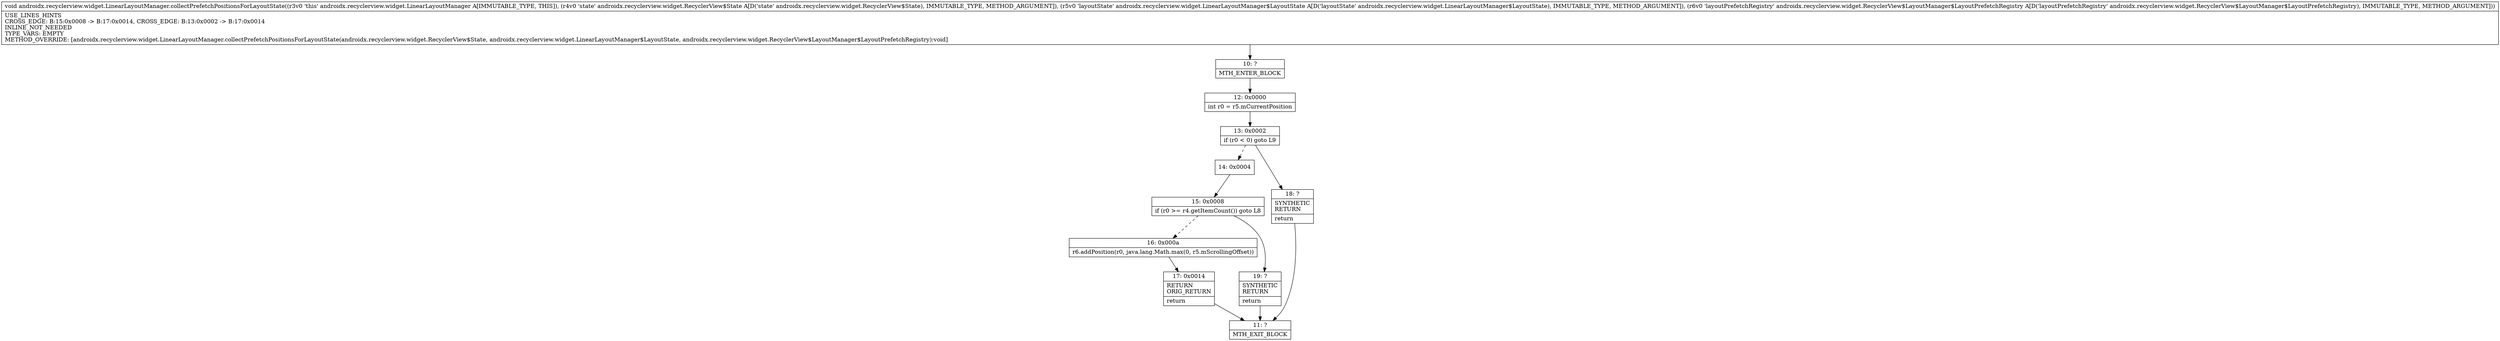 digraph "CFG forandroidx.recyclerview.widget.LinearLayoutManager.collectPrefetchPositionsForLayoutState(Landroidx\/recyclerview\/widget\/RecyclerView$State;Landroidx\/recyclerview\/widget\/LinearLayoutManager$LayoutState;Landroidx\/recyclerview\/widget\/RecyclerView$LayoutManager$LayoutPrefetchRegistry;)V" {
Node_10 [shape=record,label="{10\:\ ?|MTH_ENTER_BLOCK\l}"];
Node_12 [shape=record,label="{12\:\ 0x0000|int r0 = r5.mCurrentPosition\l}"];
Node_13 [shape=record,label="{13\:\ 0x0002|if (r0 \< 0) goto L9\l}"];
Node_14 [shape=record,label="{14\:\ 0x0004}"];
Node_15 [shape=record,label="{15\:\ 0x0008|if (r0 \>= r4.getItemCount()) goto L8\l}"];
Node_16 [shape=record,label="{16\:\ 0x000a|r6.addPosition(r0, java.lang.Math.max(0, r5.mScrollingOffset))\l}"];
Node_17 [shape=record,label="{17\:\ 0x0014|RETURN\lORIG_RETURN\l|return\l}"];
Node_11 [shape=record,label="{11\:\ ?|MTH_EXIT_BLOCK\l}"];
Node_19 [shape=record,label="{19\:\ ?|SYNTHETIC\lRETURN\l|return\l}"];
Node_18 [shape=record,label="{18\:\ ?|SYNTHETIC\lRETURN\l|return\l}"];
MethodNode[shape=record,label="{void androidx.recyclerview.widget.LinearLayoutManager.collectPrefetchPositionsForLayoutState((r3v0 'this' androidx.recyclerview.widget.LinearLayoutManager A[IMMUTABLE_TYPE, THIS]), (r4v0 'state' androidx.recyclerview.widget.RecyclerView$State A[D('state' androidx.recyclerview.widget.RecyclerView$State), IMMUTABLE_TYPE, METHOD_ARGUMENT]), (r5v0 'layoutState' androidx.recyclerview.widget.LinearLayoutManager$LayoutState A[D('layoutState' androidx.recyclerview.widget.LinearLayoutManager$LayoutState), IMMUTABLE_TYPE, METHOD_ARGUMENT]), (r6v0 'layoutPrefetchRegistry' androidx.recyclerview.widget.RecyclerView$LayoutManager$LayoutPrefetchRegistry A[D('layoutPrefetchRegistry' androidx.recyclerview.widget.RecyclerView$LayoutManager$LayoutPrefetchRegistry), IMMUTABLE_TYPE, METHOD_ARGUMENT]))  | USE_LINES_HINTS\lCROSS_EDGE: B:15:0x0008 \-\> B:17:0x0014, CROSS_EDGE: B:13:0x0002 \-\> B:17:0x0014\lINLINE_NOT_NEEDED\lTYPE_VARS: EMPTY\lMETHOD_OVERRIDE: [androidx.recyclerview.widget.LinearLayoutManager.collectPrefetchPositionsForLayoutState(androidx.recyclerview.widget.RecyclerView$State, androidx.recyclerview.widget.LinearLayoutManager$LayoutState, androidx.recyclerview.widget.RecyclerView$LayoutManager$LayoutPrefetchRegistry):void]\l}"];
MethodNode -> Node_10;Node_10 -> Node_12;
Node_12 -> Node_13;
Node_13 -> Node_14[style=dashed];
Node_13 -> Node_18;
Node_14 -> Node_15;
Node_15 -> Node_16[style=dashed];
Node_15 -> Node_19;
Node_16 -> Node_17;
Node_17 -> Node_11;
Node_19 -> Node_11;
Node_18 -> Node_11;
}

